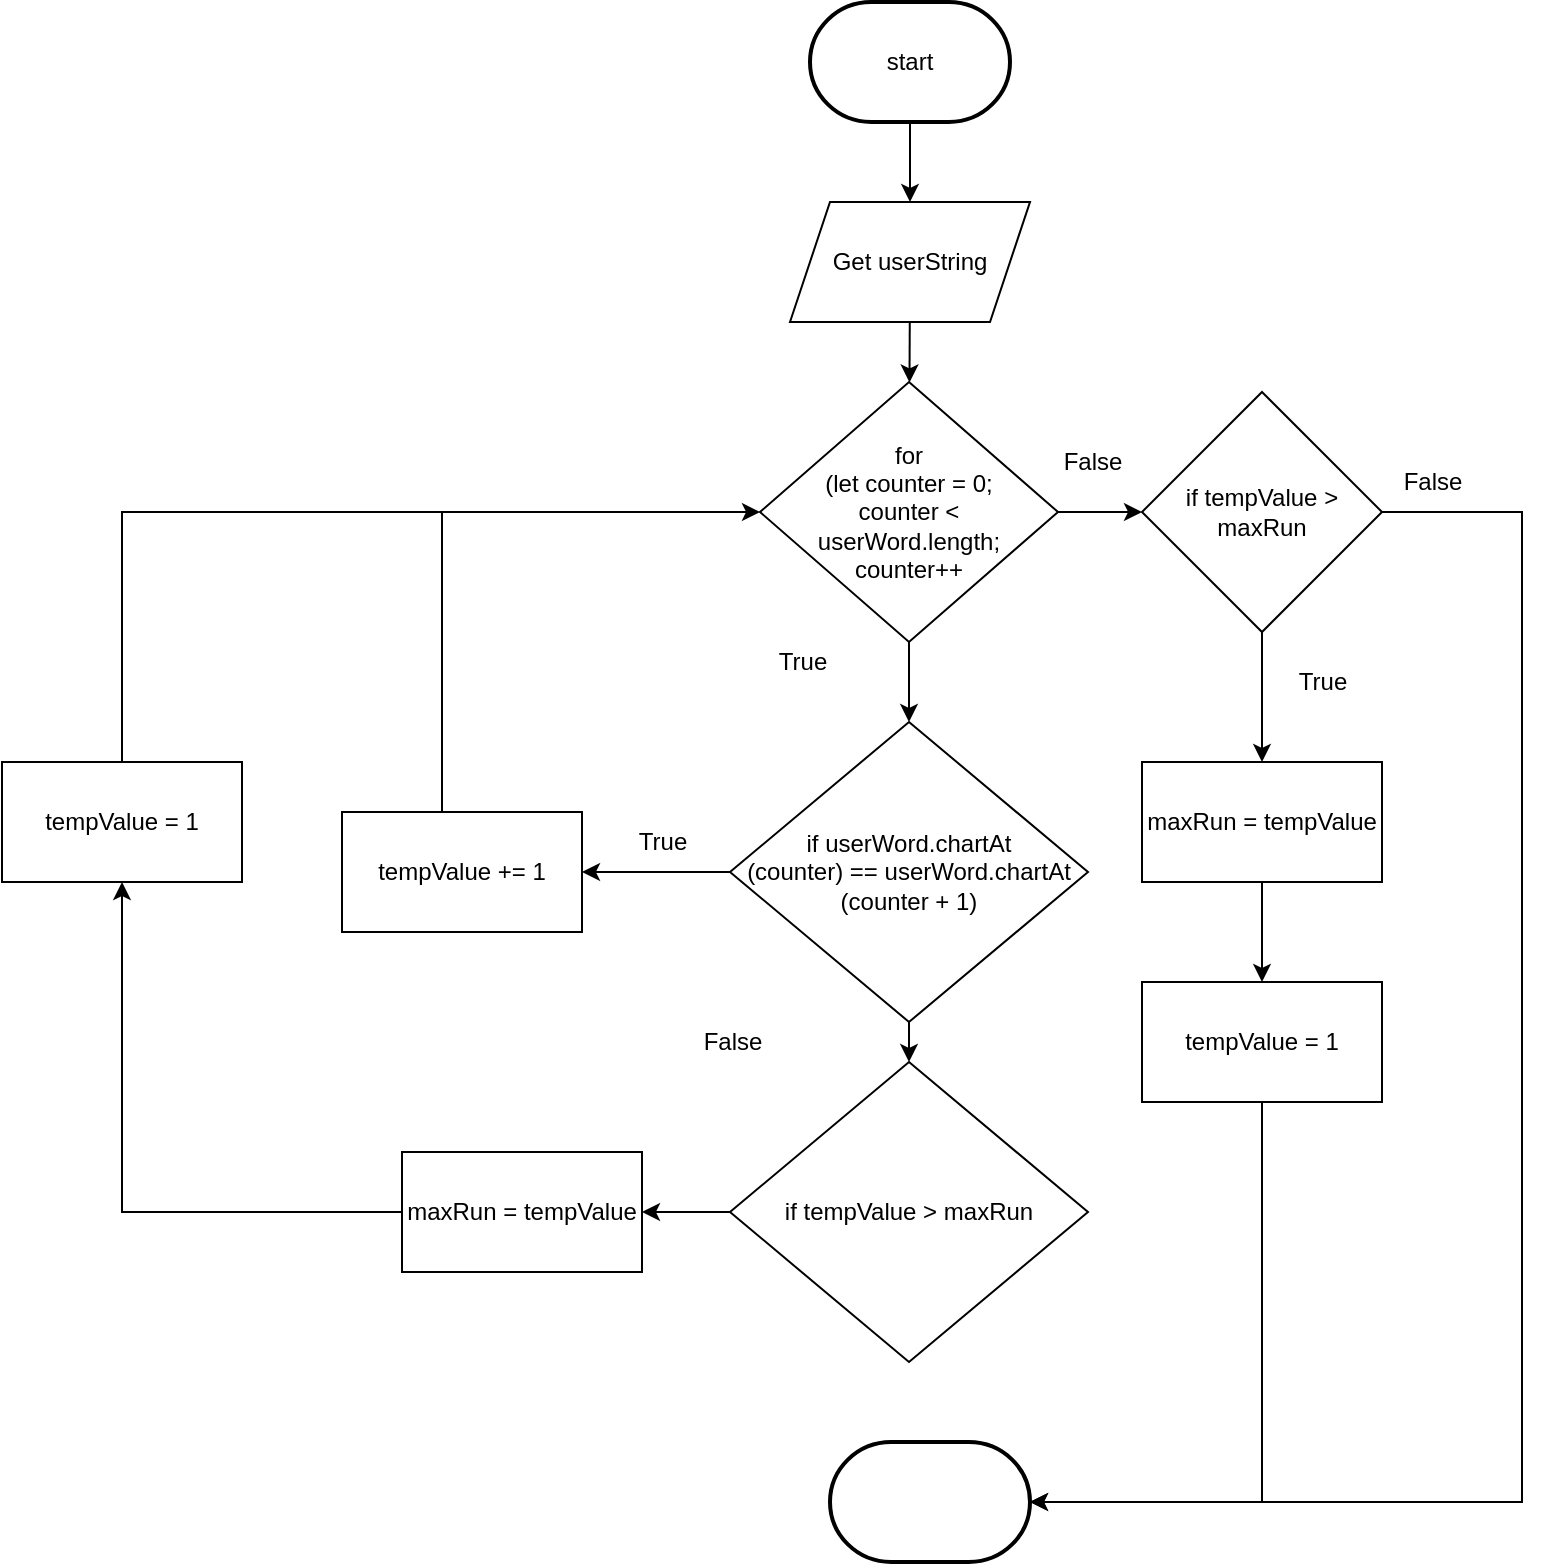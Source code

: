 <mxfile>
    <diagram id="zKE-rR5goif9uOwt7Zor" name="Page-1">
        <mxGraphModel dx="1901" dy="741" grid="1" gridSize="10" guides="1" tooltips="1" connect="1" arrows="1" fold="1" page="1" pageScale="1" pageWidth="827" pageHeight="1169" math="0" shadow="0">
            <root>
                <mxCell id="0"/>
                <mxCell id="1" parent="0"/>
                <mxCell id="3" value="Stop" style="ellipse;whiteSpace=wrap;html=1;" parent="1" vertex="1">
                    <mxGeometry x="354" y="600" width="120" height="80" as="geometry"/>
                </mxCell>
                <mxCell id="4" style="edgeStyle=none;html=1;" parent="1" edge="1">
                    <mxGeometry relative="1" as="geometry">
                        <mxPoint x="414" y="140" as="targetPoint"/>
                        <mxPoint x="414" y="100" as="sourcePoint"/>
                    </mxGeometry>
                </mxCell>
                <mxCell id="7" style="edgeStyle=none;html=1;" parent="1" source="10" edge="1">
                    <mxGeometry relative="1" as="geometry">
                        <mxPoint x="414" y="310" as="targetPoint"/>
                    </mxGeometry>
                </mxCell>
                <mxCell id="8" style="edgeStyle=none;html=1;entryX=0.5;entryY=0;entryDx=0;entryDy=0;" parent="1" source="10" target="15" edge="1">
                    <mxGeometry relative="1" as="geometry">
                        <mxPoint x="414" y="420" as="targetPoint"/>
                    </mxGeometry>
                </mxCell>
                <mxCell id="9" style="edgeStyle=elbowEdgeStyle;rounded=0;html=1;entryX=0;entryY=0.5;entryDx=0;entryDy=0;" parent="1" source="10" target="29" edge="1">
                    <mxGeometry relative="1" as="geometry"/>
                </mxCell>
                <mxCell id="10" value="&lt;span&gt;for&lt;br&gt;(let counter = 0; &lt;br&gt;counter &amp;lt; &lt;br&gt;userWord.length; &lt;br&gt;counter++&lt;/span&gt;" style="rhombus;whiteSpace=wrap;html=1;" parent="1" vertex="1">
                    <mxGeometry x="339" y="230" width="149" height="130" as="geometry"/>
                </mxCell>
                <mxCell id="11" style="edgeStyle=none;html=1;" parent="1" source="12" target="10" edge="1">
                    <mxGeometry relative="1" as="geometry"/>
                </mxCell>
                <mxCell id="12" value="Get userString" style="shape=parallelogram;perimeter=parallelogramPerimeter;whiteSpace=wrap;html=1;fixedSize=1;" parent="1" vertex="1">
                    <mxGeometry x="354" y="140" width="120" height="60" as="geometry"/>
                </mxCell>
                <mxCell id="13" style="edgeStyle=none;html=1;" parent="1" source="15" target="17" edge="1">
                    <mxGeometry relative="1" as="geometry"/>
                </mxCell>
                <mxCell id="14" style="edgeStyle=none;html=1;" parent="1" source="15" edge="1">
                    <mxGeometry relative="1" as="geometry">
                        <mxPoint x="250" y="475" as="targetPoint"/>
                    </mxGeometry>
                </mxCell>
                <mxCell id="15" value="if userWord.chartAt&lt;br&gt;(counter) == userWord.chartAt&lt;br&gt;(counter + 1)" style="rhombus;whiteSpace=wrap;html=1;" parent="1" vertex="1">
                    <mxGeometry x="324" y="400" width="179" height="150" as="geometry"/>
                </mxCell>
                <mxCell id="16" style="edgeStyle=none;html=1;" parent="1" source="17" target="22" edge="1">
                    <mxGeometry relative="1" as="geometry">
                        <mxPoint x="230" y="645" as="targetPoint"/>
                    </mxGeometry>
                </mxCell>
                <mxCell id="17" value="if tempValue &amp;gt; maxRun" style="rhombus;whiteSpace=wrap;html=1;" parent="1" vertex="1">
                    <mxGeometry x="324" y="570" width="179" height="150" as="geometry"/>
                </mxCell>
                <mxCell id="18" value="True" style="text;html=1;align=center;verticalAlign=middle;resizable=0;points=[];autosize=1;strokeColor=none;fillColor=none;" parent="1" vertex="1">
                    <mxGeometry x="340" y="360" width="40" height="20" as="geometry"/>
                </mxCell>
                <mxCell id="19" value="True" style="text;html=1;align=center;verticalAlign=middle;resizable=0;points=[];autosize=1;strokeColor=none;fillColor=none;" parent="1" vertex="1">
                    <mxGeometry x="270" y="450" width="40" height="20" as="geometry"/>
                </mxCell>
                <mxCell id="20" value="False" style="text;html=1;align=center;verticalAlign=middle;resizable=0;points=[];autosize=1;strokeColor=none;fillColor=none;" parent="1" vertex="1">
                    <mxGeometry x="300" y="550" width="50" height="20" as="geometry"/>
                </mxCell>
                <mxCell id="21" style="edgeStyle=orthogonalEdgeStyle;html=1;entryX=0.5;entryY=1;entryDx=0;entryDy=0;rounded=0;" parent="1" source="22" target="23" edge="1">
                    <mxGeometry relative="1" as="geometry">
                        <mxPoint x="80" y="480" as="targetPoint"/>
                        <Array as="points">
                            <mxPoint x="20" y="645"/>
                        </Array>
                    </mxGeometry>
                </mxCell>
                <mxCell id="22" value="maxRun = tempValue" style="rounded=0;whiteSpace=wrap;html=1;" parent="1" vertex="1">
                    <mxGeometry x="160" y="615" width="120" height="60" as="geometry"/>
                </mxCell>
                <mxCell id="23" value="tempValue = 1" style="rounded=0;whiteSpace=wrap;html=1;" parent="1" vertex="1">
                    <mxGeometry x="-40" y="420" width="120" height="60" as="geometry"/>
                </mxCell>
                <mxCell id="24" style="edgeStyle=elbowEdgeStyle;rounded=0;html=1;entryX=0;entryY=0.5;entryDx=0;entryDy=0;" parent="1" source="25" target="10" edge="1">
                    <mxGeometry relative="1" as="geometry">
                        <mxPoint x="190" y="310" as="targetPoint"/>
                        <Array as="points">
                            <mxPoint x="180" y="370"/>
                        </Array>
                    </mxGeometry>
                </mxCell>
                <mxCell id="25" value="tempValue += 1" style="rounded=0;whiteSpace=wrap;html=1;" parent="1" vertex="1">
                    <mxGeometry x="130" y="445" width="120" height="60" as="geometry"/>
                </mxCell>
                <mxCell id="26" value="" style="endArrow=none;html=1;rounded=0;exitX=0.5;exitY=0;exitDx=0;exitDy=0;edgeStyle=elbowEdgeStyle;" parent="1" source="23" edge="1">
                    <mxGeometry width="50" height="50" relative="1" as="geometry">
                        <mxPoint x="320" y="470" as="sourcePoint"/>
                        <mxPoint x="180" y="295" as="targetPoint"/>
                        <Array as="points">
                            <mxPoint x="20" y="360"/>
                            <mxPoint x="20" y="300"/>
                            <mxPoint x="20" y="370"/>
                        </Array>
                    </mxGeometry>
                </mxCell>
                <mxCell id="27" style="edgeStyle=elbowEdgeStyle;rounded=0;html=1;entryX=0.5;entryY=0;entryDx=0;entryDy=0;" parent="1" source="29" target="32" edge="1">
                    <mxGeometry relative="1" as="geometry"/>
                </mxCell>
                <mxCell id="28" style="edgeStyle=elbowEdgeStyle;rounded=0;html=1;entryX=1;entryY=0.5;entryDx=0;entryDy=0;" parent="1" source="29" edge="1">
                    <mxGeometry relative="1" as="geometry">
                        <Array as="points">
                            <mxPoint x="720" y="590"/>
                        </Array>
                        <mxPoint x="474" y="790" as="targetPoint"/>
                    </mxGeometry>
                </mxCell>
                <mxCell id="29" value="if tempValue &amp;gt; maxRun" style="rhombus;whiteSpace=wrap;html=1;" parent="1" vertex="1">
                    <mxGeometry x="530" y="235" width="120" height="120" as="geometry"/>
                </mxCell>
                <mxCell id="30" value="False" style="text;html=1;align=center;verticalAlign=middle;resizable=0;points=[];autosize=1;strokeColor=none;fillColor=none;" parent="1" vertex="1">
                    <mxGeometry x="480" y="260" width="50" height="20" as="geometry"/>
                </mxCell>
                <mxCell id="31" style="edgeStyle=elbowEdgeStyle;rounded=0;html=1;" parent="1" source="32" edge="1">
                    <mxGeometry relative="1" as="geometry">
                        <mxPoint x="590" y="530" as="targetPoint"/>
                    </mxGeometry>
                </mxCell>
                <mxCell id="32" value="maxRun = tempValue" style="rounded=0;whiteSpace=wrap;html=1;" parent="1" vertex="1">
                    <mxGeometry x="530" y="420" width="120" height="60" as="geometry"/>
                </mxCell>
                <mxCell id="33" style="edgeStyle=elbowEdgeStyle;rounded=0;html=1;entryX=1;entryY=0.5;entryDx=0;entryDy=0;" parent="1" source="34" edge="1">
                    <mxGeometry relative="1" as="geometry">
                        <Array as="points">
                            <mxPoint x="590" y="710"/>
                        </Array>
                        <mxPoint x="474" y="790" as="targetPoint"/>
                    </mxGeometry>
                </mxCell>
                <mxCell id="34" value="tempValue = 1" style="rounded=0;whiteSpace=wrap;html=1;" parent="1" vertex="1">
                    <mxGeometry x="530" y="530" width="120" height="60" as="geometry"/>
                </mxCell>
                <mxCell id="35" value="True" style="text;html=1;align=center;verticalAlign=middle;resizable=0;points=[];autosize=1;strokeColor=none;fillColor=none;" parent="1" vertex="1">
                    <mxGeometry x="600" y="370" width="40" height="20" as="geometry"/>
                </mxCell>
                <mxCell id="36" value="False" style="text;html=1;align=center;verticalAlign=middle;resizable=0;points=[];autosize=1;strokeColor=none;fillColor=none;" parent="1" vertex="1">
                    <mxGeometry x="650" y="270" width="50" height="20" as="geometry"/>
                </mxCell>
                <mxCell id="37" value="start" style="strokeWidth=2;html=1;shape=mxgraph.flowchart.terminator;whiteSpace=wrap;" parent="1" vertex="1">
                    <mxGeometry x="364" y="40" width="100" height="60" as="geometry"/>
                </mxCell>
                <mxCell id="38" value="" style="strokeWidth=2;html=1;shape=mxgraph.flowchart.terminator;whiteSpace=wrap;" parent="1" vertex="1">
                    <mxGeometry x="374" y="760" width="100" height="60" as="geometry"/>
                </mxCell>
            </root>
        </mxGraphModel>
    </diagram>
</mxfile>